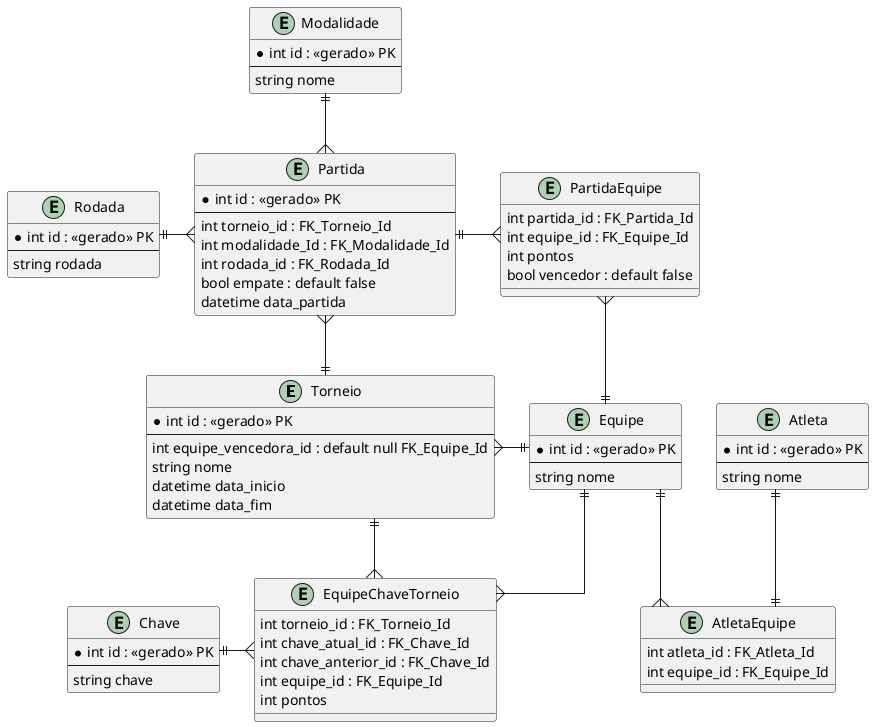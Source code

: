 @startuml Torneio
skinparam Linetype ortho
entity Torneio{
    * int id : <<gerado>> PK
    ---
    int equipe_vencedora_id : default null FK_Equipe_Id
    string nome
    datetime data_inicio
    datetime data_fim
}
entity Atleta{
    * int id : <<gerado>> PK
    ---
    string nome
}
entity Equipe{
    * int id : <<gerado>> PK
    ---
    string nome
}
entity AtletaEquipe{
    int atleta_id : FK_Atleta_Id
    int equipe_id : FK_Equipe_Id
}
entity Modalidade{
    * int id : <<gerado>> PK
    ---
    string nome
}
entity Rodada{
    * int id : <<gerado>> PK
    ---
    string rodada
}
entity Partida{
    * int id : <<gerado>> PK
    ---
    int torneio_id : FK_Torneio_Id
    int modalidade_Id : FK_Modalidade_Id
    int rodada_id : FK_Rodada_Id
    bool empate : default false
    datetime data_partida
}
entity PartidaEquipe{
    int partida_id : FK_Partida_Id
    int equipe_id : FK_Equipe_Id
    int pontos
    bool vencedor : default false
}
entity Chave{
    * int id : <<gerado>> PK
    ---
    string chave
}
entity EquipeChaveTorneio{
    int torneio_id : FK_Torneio_Id
    int chave_atual_id : FK_Chave_Id
    int chave_anterior_id : FK_Chave_Id
    int equipe_id : FK_Equipe_Id
    int pontos
}
Atleta ||--|| AtletaEquipe
Equipe ||--{ AtletaEquipe
Modalidade ||--{ Partida
Rodada ||-right-{ Partida
Torneio ||-up-{ Partida
Equipe ||-left-{ Torneio
Torneio ||--{ EquipeChaveTorneio
Chave ||-right-{ EquipeChaveTorneio
Equipe ||--{ EquipeChaveTorneio

Partida ||-right-{ PartidaEquipe
Equipe ||-up-{ PartidaEquipe
@enduml